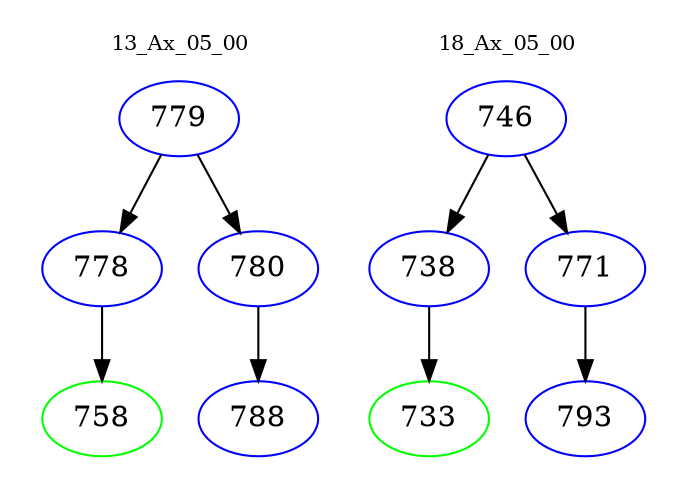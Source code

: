 digraph{
subgraph cluster_0 {
color = white
label = "13_Ax_05_00";
fontsize=10;
T0_779 [label="779", color="blue"]
T0_779 -> T0_778 [color="black"]
T0_778 [label="778", color="blue"]
T0_778 -> T0_758 [color="black"]
T0_758 [label="758", color="green"]
T0_779 -> T0_780 [color="black"]
T0_780 [label="780", color="blue"]
T0_780 -> T0_788 [color="black"]
T0_788 [label="788", color="blue"]
}
subgraph cluster_1 {
color = white
label = "18_Ax_05_00";
fontsize=10;
T1_746 [label="746", color="blue"]
T1_746 -> T1_738 [color="black"]
T1_738 [label="738", color="blue"]
T1_738 -> T1_733 [color="black"]
T1_733 [label="733", color="green"]
T1_746 -> T1_771 [color="black"]
T1_771 [label="771", color="blue"]
T1_771 -> T1_793 [color="black"]
T1_793 [label="793", color="blue"]
}
}
